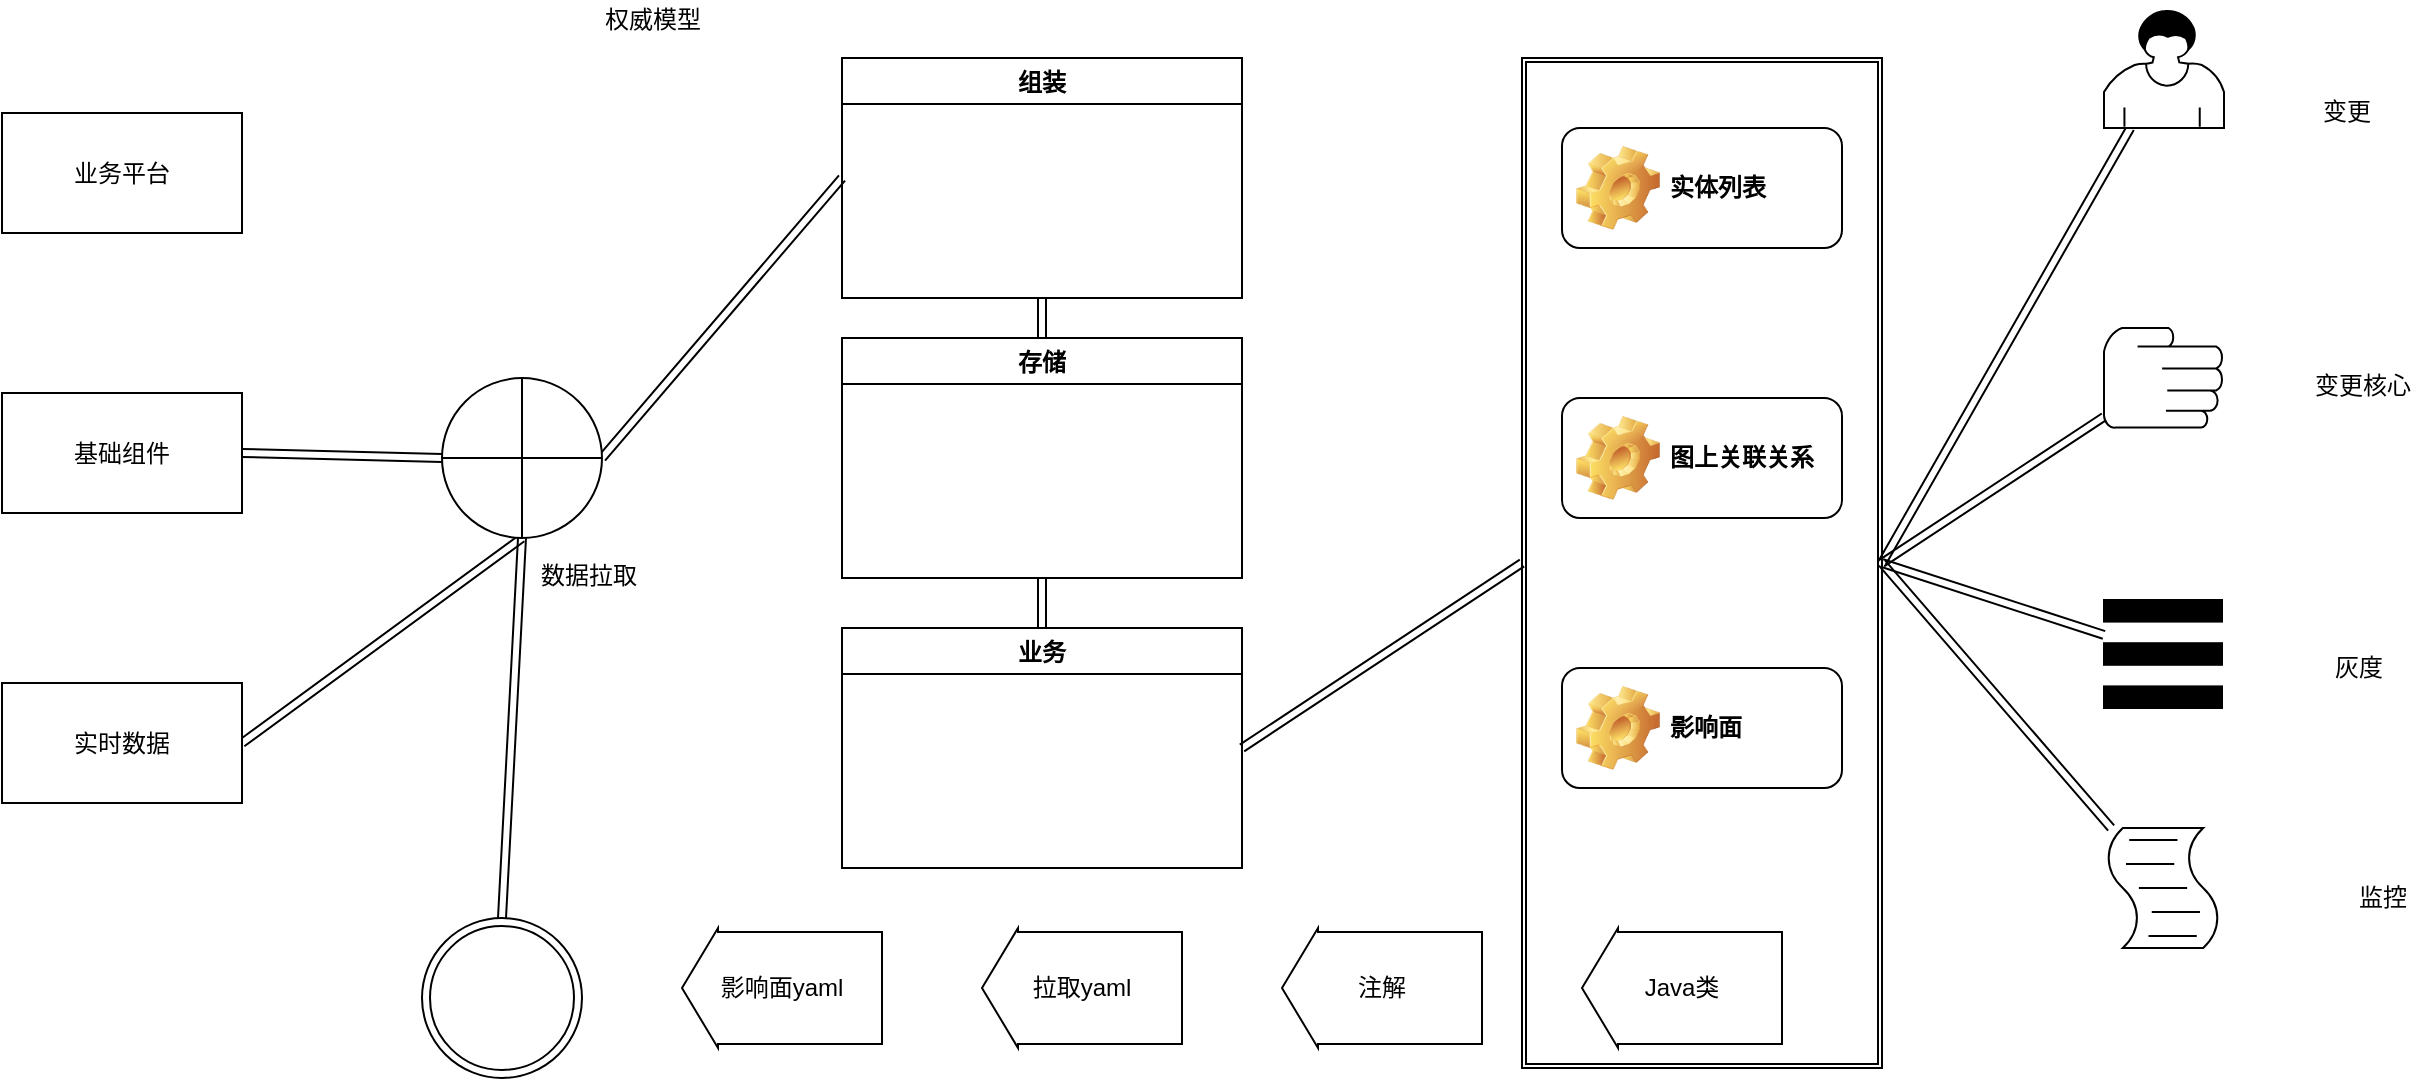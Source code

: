 <mxfile version="12.7.9" type="github">
  <diagram id="geGyV9CUGruVcSVJQ4Tn" name="Page-1">
    <mxGraphModel dx="1326" dy="740" grid="1" gridSize="10" guides="1" tooltips="1" connect="1" arrows="1" fold="1" page="1" pageScale="1" pageWidth="827" pageHeight="1169" math="0" shadow="0">
      <root>
        <mxCell id="0" />
        <mxCell id="1" parent="0" />
        <mxCell id="uUqzo-tKIlISHVn7fkZO-26" value="" style="shape=ext;double=1;rounded=0;whiteSpace=wrap;html=1;" vertex="1" parent="1">
          <mxGeometry x="950" y="255" width="180" height="505" as="geometry" />
        </mxCell>
        <mxCell id="uUqzo-tKIlISHVn7fkZO-16" style="rounded=0;orthogonalLoop=1;jettySize=auto;html=1;exitX=0.5;exitY=1;exitDx=0;exitDy=0;entryX=0.5;entryY=0;entryDx=0;entryDy=0;shape=link;" edge="1" parent="1" source="LcKjTb1axMx3lXvR7wpQ-4" target="LcKjTb1axMx3lXvR7wpQ-5">
          <mxGeometry relative="1" as="geometry" />
        </mxCell>
        <mxCell id="LcKjTb1axMx3lXvR7wpQ-1" value="业务平台" style="rounded=0;whiteSpace=wrap;html=1;" parent="1" vertex="1">
          <mxGeometry x="190" y="282.5" width="120" height="60" as="geometry" />
        </mxCell>
        <mxCell id="uUqzo-tKIlISHVn7fkZO-17" style="edgeStyle=none;shape=link;rounded=0;orthogonalLoop=1;jettySize=auto;html=1;exitX=1;exitY=0.5;exitDx=0;exitDy=0;entryX=0;entryY=0.5;entryDx=0;entryDy=0;" edge="1" parent="1" source="LcKjTb1axMx3lXvR7wpQ-2" target="LcKjTb1axMx3lXvR7wpQ-4">
          <mxGeometry relative="1" as="geometry" />
        </mxCell>
        <mxCell id="LcKjTb1axMx3lXvR7wpQ-2" value="基础组件" style="rounded=0;whiteSpace=wrap;html=1;" parent="1" vertex="1">
          <mxGeometry x="190" y="422.5" width="120" height="60" as="geometry" />
        </mxCell>
        <mxCell id="uUqzo-tKIlISHVn7fkZO-18" style="edgeStyle=none;shape=link;rounded=0;orthogonalLoop=1;jettySize=auto;html=1;exitX=1;exitY=0.5;exitDx=0;exitDy=0;entryX=0.5;entryY=1;entryDx=0;entryDy=0;" edge="1" parent="1" source="LcKjTb1axMx3lXvR7wpQ-3" target="LcKjTb1axMx3lXvR7wpQ-4">
          <mxGeometry relative="1" as="geometry" />
        </mxCell>
        <mxCell id="LcKjTb1axMx3lXvR7wpQ-3" value="实时数据" style="rounded=0;whiteSpace=wrap;html=1;" parent="1" vertex="1">
          <mxGeometry x="190" y="567.5" width="120" height="60" as="geometry" />
        </mxCell>
        <mxCell id="uUqzo-tKIlISHVn7fkZO-19" style="edgeStyle=none;shape=link;rounded=0;orthogonalLoop=1;jettySize=auto;html=1;exitX=1;exitY=0.5;exitDx=0;exitDy=0;entryX=0;entryY=0.5;entryDx=0;entryDy=0;" edge="1" parent="1" source="LcKjTb1axMx3lXvR7wpQ-4" target="LcKjTb1axMx3lXvR7wpQ-6">
          <mxGeometry relative="1" as="geometry" />
        </mxCell>
        <mxCell id="LcKjTb1axMx3lXvR7wpQ-4" value="" style="shape=orEllipse;perimeter=ellipsePerimeter;whiteSpace=wrap;html=1;backgroundOutline=1;" parent="1" vertex="1">
          <mxGeometry x="410" y="415" width="80" height="80" as="geometry" />
        </mxCell>
        <mxCell id="LcKjTb1axMx3lXvR7wpQ-5" value="" style="ellipse;shape=doubleEllipse;whiteSpace=wrap;html=1;aspect=fixed;" parent="1" vertex="1">
          <mxGeometry x="400" y="685" width="80" height="80" as="geometry" />
        </mxCell>
        <mxCell id="uUqzo-tKIlISHVn7fkZO-20" style="edgeStyle=none;shape=link;rounded=0;orthogonalLoop=1;jettySize=auto;html=1;exitX=0.5;exitY=1;exitDx=0;exitDy=0;entryX=0.5;entryY=0;entryDx=0;entryDy=0;" edge="1" parent="1" source="LcKjTb1axMx3lXvR7wpQ-6" target="LcKjTb1axMx3lXvR7wpQ-8">
          <mxGeometry relative="1" as="geometry" />
        </mxCell>
        <mxCell id="LcKjTb1axMx3lXvR7wpQ-6" value="组装" style="swimlane;" parent="1" vertex="1">
          <mxGeometry x="610" y="255" width="200" height="120" as="geometry" />
        </mxCell>
        <mxCell id="uUqzo-tKIlISHVn7fkZO-21" style="edgeStyle=none;shape=link;rounded=0;orthogonalLoop=1;jettySize=auto;html=1;exitX=0.5;exitY=1;exitDx=0;exitDy=0;entryX=0.5;entryY=0;entryDx=0;entryDy=0;" edge="1" parent="1" source="LcKjTb1axMx3lXvR7wpQ-8" target="LcKjTb1axMx3lXvR7wpQ-9">
          <mxGeometry relative="1" as="geometry" />
        </mxCell>
        <mxCell id="LcKjTb1axMx3lXvR7wpQ-8" value="存储" style="swimlane;" parent="1" vertex="1">
          <mxGeometry x="610" y="395" width="200" height="120" as="geometry" />
        </mxCell>
        <mxCell id="uUqzo-tKIlISHVn7fkZO-22" style="edgeStyle=none;shape=link;rounded=0;orthogonalLoop=1;jettySize=auto;html=1;exitX=1;exitY=0.5;exitDx=0;exitDy=0;entryX=0;entryY=0.5;entryDx=0;entryDy=0;" edge="1" parent="1" source="LcKjTb1axMx3lXvR7wpQ-9" target="uUqzo-tKIlISHVn7fkZO-26">
          <mxGeometry relative="1" as="geometry" />
        </mxCell>
        <mxCell id="LcKjTb1axMx3lXvR7wpQ-9" value="业务" style="swimlane;" parent="1" vertex="1">
          <mxGeometry x="610" y="540" width="200" height="120" as="geometry" />
        </mxCell>
        <mxCell id="LcKjTb1axMx3lXvR7wpQ-10" value="图上关联关系" style="label;whiteSpace=wrap;html=1;image=img/clipart/Gear_128x128.png" parent="1" vertex="1">
          <mxGeometry x="970" y="425" width="140" height="60" as="geometry" />
        </mxCell>
        <mxCell id="LcKjTb1axMx3lXvR7wpQ-11" value="影响面" style="label;whiteSpace=wrap;html=1;image=img/clipart/Gear_128x128.png" parent="1" vertex="1">
          <mxGeometry x="970" y="560" width="140" height="60" as="geometry" />
        </mxCell>
        <mxCell id="uUqzo-tKIlISHVn7fkZO-25" style="edgeStyle=none;shape=link;rounded=0;orthogonalLoop=1;jettySize=auto;html=1;exitX=1;exitY=0.5;exitDx=0;exitDy=0;" edge="1" parent="1" source="uUqzo-tKIlISHVn7fkZO-26" target="uUqzo-tKIlISHVn7fkZO-5">
          <mxGeometry relative="1" as="geometry">
            <mxPoint x="1210" y="280" as="targetPoint" />
            <mxPoint x="1160" y="430" as="sourcePoint" />
          </mxGeometry>
        </mxCell>
        <mxCell id="LcKjTb1axMx3lXvR7wpQ-13" value="实体列表" style="label;whiteSpace=wrap;html=1;image=img/clipart/Gear_128x128.png" parent="1" vertex="1">
          <mxGeometry x="970" y="290" width="140" height="60" as="geometry" />
        </mxCell>
        <mxCell id="uUqzo-tKIlISHVn7fkZO-1" value="影响面yaml" style="shape=singleArrow;direction=west;whiteSpace=wrap;html=1;arrowWidth=0.933;arrowSize=0.18;" vertex="1" parent="1">
          <mxGeometry x="530" y="690" width="100" height="60" as="geometry" />
        </mxCell>
        <mxCell id="uUqzo-tKIlISHVn7fkZO-2" value="拉取yaml" style="shape=singleArrow;direction=west;whiteSpace=wrap;html=1;arrowWidth=0.933;arrowSize=0.18;" vertex="1" parent="1">
          <mxGeometry x="680" y="690" width="100" height="60" as="geometry" />
        </mxCell>
        <mxCell id="uUqzo-tKIlISHVn7fkZO-3" value="注解" style="shape=singleArrow;direction=west;whiteSpace=wrap;html=1;arrowWidth=0.933;arrowSize=0.18;" vertex="1" parent="1">
          <mxGeometry x="830" y="690" width="100" height="60" as="geometry" />
        </mxCell>
        <mxCell id="uUqzo-tKIlISHVn7fkZO-4" value="Java类" style="shape=singleArrow;direction=west;whiteSpace=wrap;html=1;arrowWidth=0.933;arrowSize=0.18;" vertex="1" parent="1">
          <mxGeometry x="980" y="690" width="100" height="60" as="geometry" />
        </mxCell>
        <mxCell id="uUqzo-tKIlISHVn7fkZO-5" value="" style="shape=mxgraph.bpmn.user_task;html=1;outlineConnect=0;" vertex="1" parent="1">
          <mxGeometry x="1241" y="231" width="60" height="59" as="geometry" />
        </mxCell>
        <mxCell id="uUqzo-tKIlISHVn7fkZO-7" value="" style="shape=mxgraph.bpmn.manual_task;html=1;outlineConnect=0;" vertex="1" parent="1">
          <mxGeometry x="1241" y="390" width="59" height="50" as="geometry" />
        </mxCell>
        <mxCell id="uUqzo-tKIlISHVn7fkZO-8" value="" style="shape=parallelMarker;direction=south;html=1;outlineConnect=0;" vertex="1" parent="1">
          <mxGeometry x="1241" y="526" width="59" height="54" as="geometry" />
        </mxCell>
        <mxCell id="uUqzo-tKIlISHVn7fkZO-9" value="" style="shape=mxgraph.bpmn.script_task;html=1;outlineConnect=0;" vertex="1" parent="1">
          <mxGeometry x="1241" y="640" width="59" height="60" as="geometry" />
        </mxCell>
        <mxCell id="uUqzo-tKIlISHVn7fkZO-10" value="变更" style="text;html=1;align=center;verticalAlign=middle;resizable=0;points=[];autosize=1;" vertex="1" parent="1">
          <mxGeometry x="1342" y="272" width="40" height="20" as="geometry" />
        </mxCell>
        <mxCell id="uUqzo-tKIlISHVn7fkZO-11" value="变更核心" style="text;html=1;align=center;verticalAlign=middle;resizable=0;points=[];autosize=1;" vertex="1" parent="1">
          <mxGeometry x="1340" y="409" width="60" height="20" as="geometry" />
        </mxCell>
        <mxCell id="uUqzo-tKIlISHVn7fkZO-12" value="灰度" style="text;html=1;align=center;verticalAlign=middle;resizable=0;points=[];autosize=1;" vertex="1" parent="1">
          <mxGeometry x="1348" y="550" width="40" height="20" as="geometry" />
        </mxCell>
        <mxCell id="uUqzo-tKIlISHVn7fkZO-13" value="监控" style="text;html=1;align=center;verticalAlign=middle;resizable=0;points=[];autosize=1;" vertex="1" parent="1">
          <mxGeometry x="1360" y="665" width="40" height="20" as="geometry" />
        </mxCell>
        <mxCell id="uUqzo-tKIlISHVn7fkZO-14" value="数据拉取" style="text;html=1;align=center;verticalAlign=middle;resizable=0;points=[];autosize=1;" vertex="1" parent="1">
          <mxGeometry x="453" y="504" width="60" height="20" as="geometry" />
        </mxCell>
        <mxCell id="uUqzo-tKIlISHVn7fkZO-15" value="权威模型" style="text;html=1;align=center;verticalAlign=middle;resizable=0;points=[];autosize=1;" vertex="1" parent="1">
          <mxGeometry x="485" y="226" width="60" height="20" as="geometry" />
        </mxCell>
        <mxCell id="uUqzo-tKIlISHVn7fkZO-27" style="edgeStyle=none;shape=link;rounded=0;orthogonalLoop=1;jettySize=auto;html=1;exitX=1;exitY=0.5;exitDx=0;exitDy=0;" edge="1" parent="1" source="uUqzo-tKIlISHVn7fkZO-26" target="uUqzo-tKIlISHVn7fkZO-8">
          <mxGeometry relative="1" as="geometry">
            <mxPoint x="1220" y="290" as="targetPoint" />
            <mxPoint x="1140" y="517.5" as="sourcePoint" />
          </mxGeometry>
        </mxCell>
        <mxCell id="uUqzo-tKIlISHVn7fkZO-28" style="edgeStyle=none;shape=link;rounded=0;orthogonalLoop=1;jettySize=auto;html=1;exitX=1;exitY=0.5;exitDx=0;exitDy=0;" edge="1" parent="1" source="uUqzo-tKIlISHVn7fkZO-26" target="uUqzo-tKIlISHVn7fkZO-7">
          <mxGeometry relative="1" as="geometry">
            <mxPoint x="1230" y="300" as="targetPoint" />
            <mxPoint x="1150" y="527.5" as="sourcePoint" />
          </mxGeometry>
        </mxCell>
        <mxCell id="uUqzo-tKIlISHVn7fkZO-29" style="edgeStyle=none;shape=link;rounded=0;orthogonalLoop=1;jettySize=auto;html=1;exitX=1;exitY=0.5;exitDx=0;exitDy=0;" edge="1" parent="1" source="uUqzo-tKIlISHVn7fkZO-26" target="uUqzo-tKIlISHVn7fkZO-9">
          <mxGeometry relative="1" as="geometry">
            <mxPoint x="1240" y="310" as="targetPoint" />
            <mxPoint x="1160" y="537.5" as="sourcePoint" />
          </mxGeometry>
        </mxCell>
      </root>
    </mxGraphModel>
  </diagram>
</mxfile>
